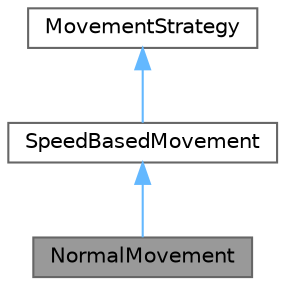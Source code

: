 digraph "NormalMovement"
{
 // LATEX_PDF_SIZE
  bgcolor="transparent";
  edge [fontname=Helvetica,fontsize=10,labelfontname=Helvetica,labelfontsize=10];
  node [fontname=Helvetica,fontsize=10,shape=box,height=0.2,width=0.4];
  Node1 [id="Node000001",label="NormalMovement",height=0.2,width=0.4,color="gray40", fillcolor="grey60", style="filled", fontcolor="black",tooltip="Simple axis-aligned movement."];
  Node2 -> Node1 [id="edge1_Node000001_Node000002",dir="back",color="steelblue1",style="solid",tooltip=" "];
  Node2 [id="Node000002",label="SpeedBasedMovement",height=0.2,width=0.4,color="gray40", fillcolor="white", style="filled",URL="$d0/d7e/class_speed_based_movement.html",tooltip="Base class for strategies that share a speedMultiplier."];
  Node3 -> Node2 [id="edge2_Node000002_Node000003",dir="back",color="steelblue1",style="solid",tooltip=" "];
  Node3 [id="Node000003",label="MovementStrategy",height=0.2,width=0.4,color="gray40", fillcolor="white", style="filled",URL="$d3/d4d/class_movement_strategy.html",tooltip="Abstract interface for animal movement behavior."];
}
